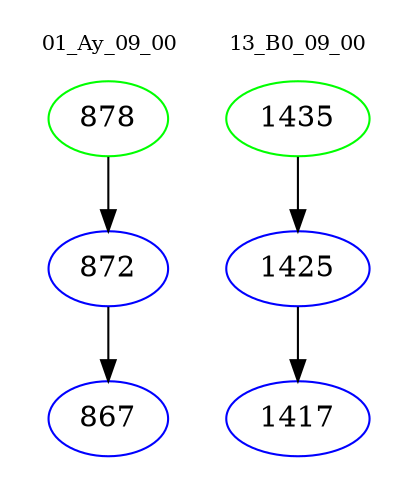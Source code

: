 digraph{
subgraph cluster_0 {
color = white
label = "01_Ay_09_00";
fontsize=10;
T0_878 [label="878", color="green"]
T0_878 -> T0_872 [color="black"]
T0_872 [label="872", color="blue"]
T0_872 -> T0_867 [color="black"]
T0_867 [label="867", color="blue"]
}
subgraph cluster_1 {
color = white
label = "13_B0_09_00";
fontsize=10;
T1_1435 [label="1435", color="green"]
T1_1435 -> T1_1425 [color="black"]
T1_1425 [label="1425", color="blue"]
T1_1425 -> T1_1417 [color="black"]
T1_1417 [label="1417", color="blue"]
}
}
